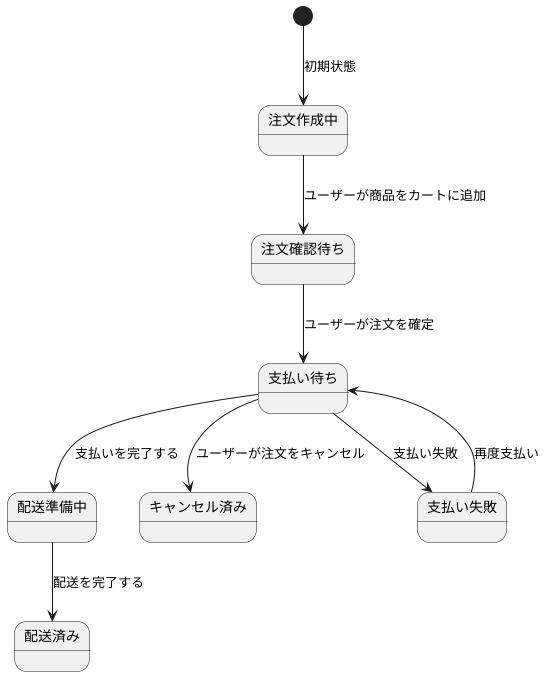 @startuml
[*] --> 注文作成中: 初期状態
注文作成中 --> 注文確認待ち : ユーザーが商品をカートに追加
注文確認待ち --> 支払い待ち : ユーザーが注文を確定
支払い待ち --> 配送準備中 : 支払いを完了する
配送準備中 --> 配送済み : 配送を完了する
支払い待ち --> キャンセル済み : ユーザーが注文をキャンセル
支払い待ち --> 支払い失敗 : 支払い失敗
支払い失敗 --> 支払い待ち : 再度支払い
@enduml
